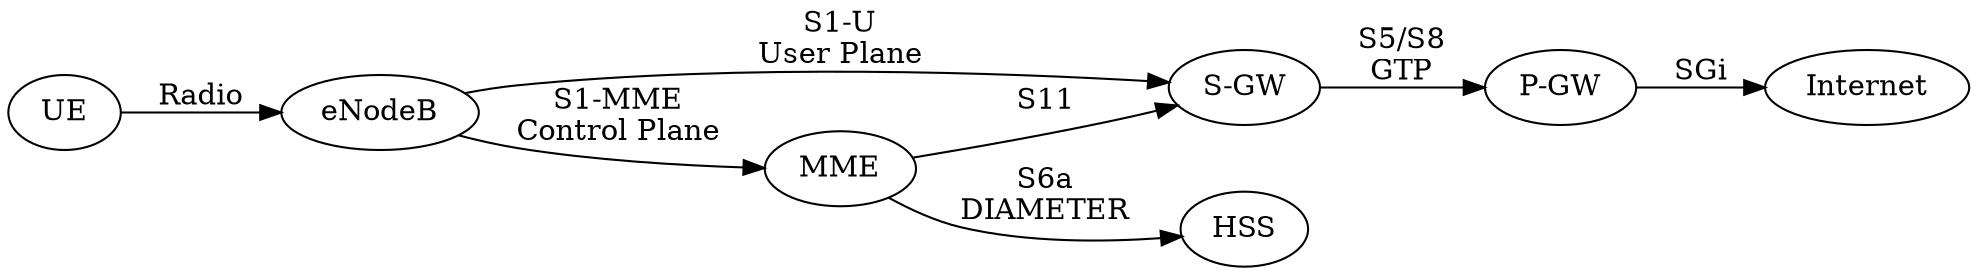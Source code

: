 digraph G {
	rankdir=LR;

	SGW [label="S-GW"];
	PGW [label="P-GW"];

	UE -> eNodeB [label="Radio"];
	eNodeB -> MME [label="S1-MME\nControl Plane"];
	eNodeB -> SGW [label="S1-U\nUser Plane"];
	MME -> HSS [label="S6a\nDIAMETER"];
	MME -> SGW [label="S11"];
	SGW -> PGW [label="S5/S8\nGTP"];
	PGW -> Internet [label="SGi"];
}
